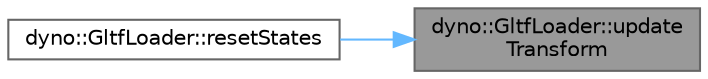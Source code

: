 digraph "dyno::GltfLoader::updateTransform"
{
 // LATEX_PDF_SIZE
  bgcolor="transparent";
  edge [fontname=Helvetica,fontsize=10,labelfontname=Helvetica,labelfontsize=10];
  node [fontname=Helvetica,fontsize=10,shape=box,height=0.2,width=0.4];
  rankdir="RL";
  Node1 [id="Node000001",label="dyno::GltfLoader::update\lTransform",height=0.2,width=0.4,color="gray40", fillcolor="grey60", style="filled", fontcolor="black",tooltip=" "];
  Node1 -> Node2 [id="edge1_Node000001_Node000002",dir="back",color="steelblue1",style="solid",tooltip=" "];
  Node2 [id="Node000002",label="dyno::GltfLoader::resetStates",height=0.2,width=0.4,color="grey40", fillcolor="white", style="filled",URL="$classdyno_1_1_gltf_loader.html#acc5b27aff90aad5dec95496cfb745f6a",tooltip=" "];
}
